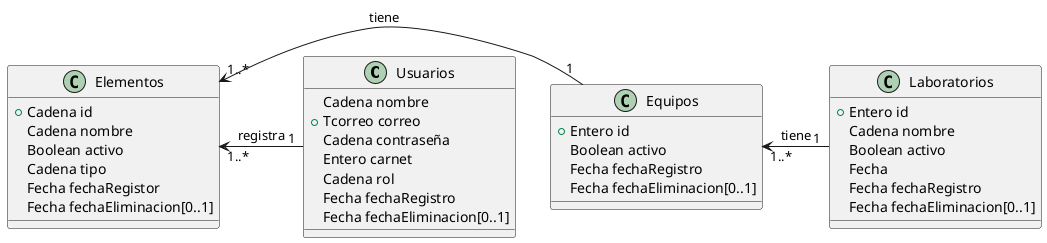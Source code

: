 @startuml
class Usuarios{
	Cadena nombre
	+ Tcorreo correo
	Cadena contraseña
	Entero carnet
	Cadena rol
	Fecha fechaRegistro
	Fecha fechaEliminacion[0..1]
}

class Laboratorios{
	+ Entero id
	Cadena nombre
	Boolean activo
	Fecha
	Fecha fechaRegistro
	Fecha fechaEliminacion[0..1]
}

class Equipos{
	+ Entero id
	Boolean activo
	Fecha fechaRegistro
	Fecha fechaEliminacion[0..1]
}


class Elementos{
	+ Cadena id
	Cadena nombre
	Boolean activo
	Cadena tipo
	Fecha fechaRegistor
	Fecha fechaEliminacion[0..1]
}

Elementos "1..*" <- "1" Equipos : tiene
Equipos "1..*" <- "1" Laboratorios : tiene
Elementos "1..*" <- "1" Usuarios : registra
@enduml
